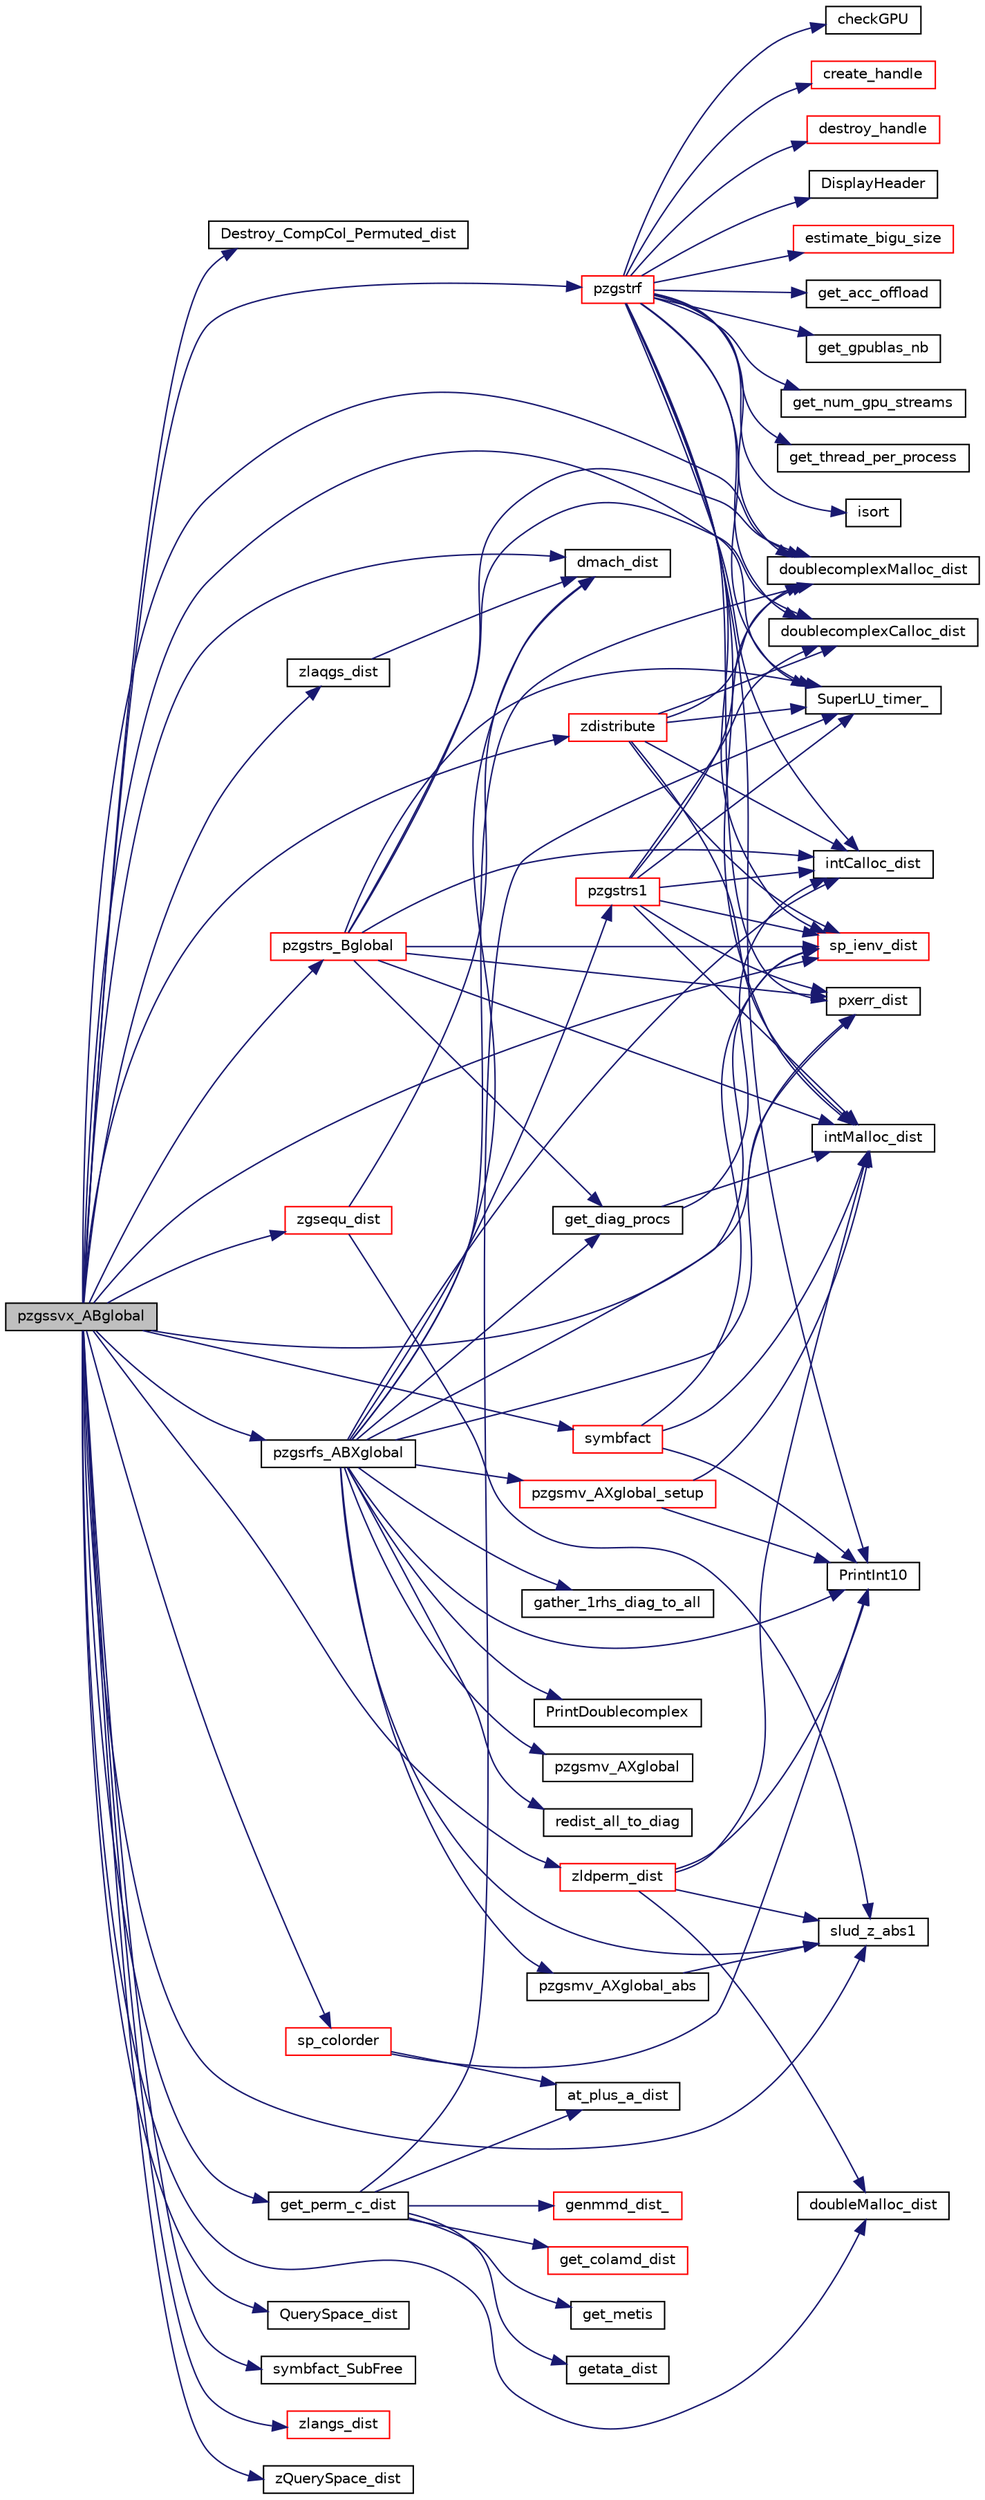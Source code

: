 digraph "pzgssvx_ABglobal"
{
 // LATEX_PDF_SIZE
  edge [fontname="Helvetica",fontsize="10",labelfontname="Helvetica",labelfontsize="10"];
  node [fontname="Helvetica",fontsize="10",shape=record];
  rankdir="LR";
  Node1 [label="pzgssvx_ABglobal",height=0.2,width=0.4,color="black", fillcolor="grey75", style="filled", fontcolor="black",tooltip=" "];
  Node1 -> Node2 [color="midnightblue",fontsize="10",style="solid",fontname="Helvetica"];
  Node2 [label="Destroy_CompCol_Permuted_dist",height=0.2,width=0.4,color="black", fillcolor="white", style="filled",URL="$superlu__defs_8h.html#a658c586f65e61ef7758b72aa81d56a48",tooltip="A is of type Stype==NCP."];
  Node1 -> Node3 [color="midnightblue",fontsize="10",style="solid",fontname="Helvetica"];
  Node3 [label="dmach_dist",height=0.2,width=0.4,color="black", fillcolor="white", style="filled",URL="$dmach__dist_8c.html#a9f1d303ee9a82228d1979f3618c27e85",tooltip=" "];
  Node1 -> Node4 [color="midnightblue",fontsize="10",style="solid",fontname="Helvetica"];
  Node4 [label="doublecomplexMalloc_dist",height=0.2,width=0.4,color="black", fillcolor="white", style="filled",URL="$superlu__zdefs_8h.html#af9c619b6f1f8f20b5bc70551bd10c84a",tooltip=" "];
  Node1 -> Node5 [color="midnightblue",fontsize="10",style="solid",fontname="Helvetica"];
  Node5 [label="doubleMalloc_dist",height=0.2,width=0.4,color="black", fillcolor="white", style="filled",URL="$dmemory__dist_8c.html#a52dc9c97e580c07ec4af763f1755a2ba",tooltip=" "];
  Node1 -> Node6 [color="midnightblue",fontsize="10",style="solid",fontname="Helvetica"];
  Node6 [label="get_perm_c_dist",height=0.2,width=0.4,color="black", fillcolor="white", style="filled",URL="$get__perm__c_8c.html#a04a4ecd61a85915115f4a65295f9c71d",tooltip=" "];
  Node6 -> Node7 [color="midnightblue",fontsize="10",style="solid",fontname="Helvetica"];
  Node7 [label="at_plus_a_dist",height=0.2,width=0.4,color="black", fillcolor="white", style="filled",URL="$get__perm__c_8c.html#a1e2042d3bb873fdfcd157d4494701f39",tooltip=" "];
  Node6 -> Node8 [color="midnightblue",fontsize="10",style="solid",fontname="Helvetica"];
  Node8 [label="genmmd_dist_",height=0.2,width=0.4,color="red", fillcolor="white", style="filled",URL="$mmd_8c.html#ac0691f0442d7e47dbc7cb1debaf78627",tooltip=" "];
  Node6 -> Node14 [color="midnightblue",fontsize="10",style="solid",fontname="Helvetica"];
  Node14 [label="get_colamd_dist",height=0.2,width=0.4,color="red", fillcolor="white", style="filled",URL="$get__perm__c_8c.html#af12d65434457f358529942a33de45ecf",tooltip=" "];
  Node6 -> Node17 [color="midnightblue",fontsize="10",style="solid",fontname="Helvetica"];
  Node17 [label="get_metis",height=0.2,width=0.4,color="black", fillcolor="white", style="filled",URL="$get__perm__c_8c.html#a972249b07ec785423eca8131b8a310fd",tooltip=" "];
  Node6 -> Node18 [color="midnightblue",fontsize="10",style="solid",fontname="Helvetica"];
  Node18 [label="getata_dist",height=0.2,width=0.4,color="black", fillcolor="white", style="filled",URL="$get__perm__c_8c.html#aaf27f8f1b32115f22a3590d494a7add2",tooltip=" "];
  Node6 -> Node19 [color="midnightblue",fontsize="10",style="solid",fontname="Helvetica"];
  Node19 [label="SuperLU_timer_",height=0.2,width=0.4,color="black", fillcolor="white", style="filled",URL="$superlu__timer_8c.html#a0c6777573bbfe81917cd381e0090d355",tooltip=" "];
  Node1 -> Node20 [color="midnightblue",fontsize="10",style="solid",fontname="Helvetica"];
  Node20 [label="pxerr_dist",height=0.2,width=0.4,color="black", fillcolor="white", style="filled",URL="$pxerr__dist_8c.html#a83457ff10ec305ba2d5c47fcb3db3300",tooltip=" "];
  Node1 -> Node21 [color="midnightblue",fontsize="10",style="solid",fontname="Helvetica"];
  Node21 [label="pzgsrfs_ABXglobal",height=0.2,width=0.4,color="black", fillcolor="white", style="filled",URL="$pzgsrfs__ABXglobal_8c.html#abc381d9c3cff4c01c431c94bc99f086b",tooltip=" "];
  Node21 -> Node3 [color="midnightblue",fontsize="10",style="solid",fontname="Helvetica"];
  Node21 -> Node4 [color="midnightblue",fontsize="10",style="solid",fontname="Helvetica"];
  Node21 -> Node22 [color="midnightblue",fontsize="10",style="solid",fontname="Helvetica"];
  Node22 [label="gather_1rhs_diag_to_all",height=0.2,width=0.4,color="black", fillcolor="white", style="filled",URL="$pzgsrfs__ABXglobal_8c.html#a9acf5d8b93b86958b22d2351bda9380a",tooltip=" "];
  Node21 -> Node23 [color="midnightblue",fontsize="10",style="solid",fontname="Helvetica"];
  Node23 [label="get_diag_procs",height=0.2,width=0.4,color="black", fillcolor="white", style="filled",URL="$superlu__defs_8h.html#a7866e1f311fca0837d2c6f9a407ea92f",tooltip=" "];
  Node23 -> Node24 [color="midnightblue",fontsize="10",style="solid",fontname="Helvetica"];
  Node24 [label="intCalloc_dist",height=0.2,width=0.4,color="black", fillcolor="white", style="filled",URL="$memory_8c.html#a6fd91c6883ea8ea94e0ece298e0e46b6",tooltip=" "];
  Node23 -> Node25 [color="midnightblue",fontsize="10",style="solid",fontname="Helvetica"];
  Node25 [label="intMalloc_dist",height=0.2,width=0.4,color="black", fillcolor="white", style="filled",URL="$memory_8c.html#a2c2df35072e313373438cccdb98b885c",tooltip=" "];
  Node21 -> Node24 [color="midnightblue",fontsize="10",style="solid",fontname="Helvetica"];
  Node21 -> Node26 [color="midnightblue",fontsize="10",style="solid",fontname="Helvetica"];
  Node26 [label="PrintDoublecomplex",height=0.2,width=0.4,color="black", fillcolor="white", style="filled",URL="$superlu__zdefs_8h.html#a644f034875ee4d16900267214853b348",tooltip=" "];
  Node21 -> Node27 [color="midnightblue",fontsize="10",style="solid",fontname="Helvetica"];
  Node27 [label="PrintInt10",height=0.2,width=0.4,color="black", fillcolor="white", style="filled",URL="$superlu__defs_8h.html#ab03f0fccabf0c7a84b0e2c99c2988809",tooltip=" "];
  Node21 -> Node20 [color="midnightblue",fontsize="10",style="solid",fontname="Helvetica"];
  Node21 -> Node28 [color="midnightblue",fontsize="10",style="solid",fontname="Helvetica"];
  Node28 [label="pzgsmv_AXglobal",height=0.2,width=0.4,color="black", fillcolor="white", style="filled",URL="$pzgsmv__AXglobal_8c.html#aeeccbf949495bfe54acf6ecafff10735",tooltip=" "];
  Node21 -> Node29 [color="midnightblue",fontsize="10",style="solid",fontname="Helvetica"];
  Node29 [label="pzgsmv_AXglobal_abs",height=0.2,width=0.4,color="black", fillcolor="white", style="filled",URL="$pzgsmv__AXglobal_8c.html#ad8b5a457e800ed6663678cf317398f0b",tooltip=" "];
  Node29 -> Node30 [color="midnightblue",fontsize="10",style="solid",fontname="Helvetica"];
  Node30 [label="slud_z_abs1",height=0.2,width=0.4,color="black", fillcolor="white", style="filled",URL="$dcomplex_8h.html#a4984d4ed64c9f03d82a7ac0421146576",tooltip=" "];
  Node21 -> Node31 [color="midnightblue",fontsize="10",style="solid",fontname="Helvetica"];
  Node31 [label="pzgsmv_AXglobal_setup",height=0.2,width=0.4,color="red", fillcolor="white", style="filled",URL="$pzgsmv__AXglobal_8c.html#a3dc83244807a7f1eca419f35aa2891a7",tooltip=" "];
  Node31 -> Node25 [color="midnightblue",fontsize="10",style="solid",fontname="Helvetica"];
  Node31 -> Node27 [color="midnightblue",fontsize="10",style="solid",fontname="Helvetica"];
  Node21 -> Node34 [color="midnightblue",fontsize="10",style="solid",fontname="Helvetica"];
  Node34 [label="pzgstrs1",height=0.2,width=0.4,color="red", fillcolor="white", style="filled",URL="$pzgstrs1_8c.html#a672ffc1d92392aebf3adb6c2f311f1c9",tooltip=" "];
  Node34 -> Node35 [color="midnightblue",fontsize="10",style="solid",fontname="Helvetica"];
  Node35 [label="doublecomplexCalloc_dist",height=0.2,width=0.4,color="black", fillcolor="white", style="filled",URL="$superlu__zdefs_8h.html#a73ec16b422f816d2c9a5c2c34fb6a4c1",tooltip=" "];
  Node34 -> Node4 [color="midnightblue",fontsize="10",style="solid",fontname="Helvetica"];
  Node34 -> Node24 [color="midnightblue",fontsize="10",style="solid",fontname="Helvetica"];
  Node34 -> Node25 [color="midnightblue",fontsize="10",style="solid",fontname="Helvetica"];
  Node34 -> Node20 [color="midnightblue",fontsize="10",style="solid",fontname="Helvetica"];
  Node34 -> Node38 [color="midnightblue",fontsize="10",style="solid",fontname="Helvetica"];
  Node38 [label="sp_ienv_dist",height=0.2,width=0.4,color="red", fillcolor="white", style="filled",URL="$SRC_2sp__ienv_8c.html#a004725eb174f73ba121db829451a8e8c",tooltip=" "];
  Node34 -> Node19 [color="midnightblue",fontsize="10",style="solid",fontname="Helvetica"];
  Node21 -> Node44 [color="midnightblue",fontsize="10",style="solid",fontname="Helvetica"];
  Node44 [label="redist_all_to_diag",height=0.2,width=0.4,color="black", fillcolor="white", style="filled",URL="$pzgsrfs__ABXglobal_8c.html#a2a8998f83131de02cc6fce9d191048bd",tooltip=" "];
  Node21 -> Node30 [color="midnightblue",fontsize="10",style="solid",fontname="Helvetica"];
  Node21 -> Node38 [color="midnightblue",fontsize="10",style="solid",fontname="Helvetica"];
  Node1 -> Node45 [color="midnightblue",fontsize="10",style="solid",fontname="Helvetica"];
  Node45 [label="pzgstrf",height=0.2,width=0.4,color="red", fillcolor="white", style="filled",URL="$pzgstrf_8c.html#ab55f41f34cfb8ffeac9a523f4c75d8e3",tooltip=" "];
  Node45 -> Node46 [color="midnightblue",fontsize="10",style="solid",fontname="Helvetica"];
  Node46 [label="checkGPU",height=0.2,width=0.4,color="black", fillcolor="white", style="filled",URL="$gpu__api__utils_8c.html#af8ca70316086ecfe46b3dd727da84ec5",tooltip=" "];
  Node45 -> Node47 [color="midnightblue",fontsize="10",style="solid",fontname="Helvetica"];
  Node47 [label="create_handle",height=0.2,width=0.4,color="red", fillcolor="white", style="filled",URL="$gpu__api__utils_8c.html#a83b373602c3ff4623ba976cb53312e6a",tooltip=" "];
  Node45 -> Node50 [color="midnightblue",fontsize="10",style="solid",fontname="Helvetica"];
  Node50 [label="destroy_handle",height=0.2,width=0.4,color="red", fillcolor="white", style="filled",URL="$gpu__api__utils_8c.html#a1bbae1a9844a9cf37e1513dd2bc87771",tooltip=" "];
  Node45 -> Node51 [color="midnightblue",fontsize="10",style="solid",fontname="Helvetica"];
  Node51 [label="DisplayHeader",height=0.2,width=0.4,color="black", fillcolor="white", style="filled",URL="$gpu__api__utils_8c.html#a6c3c37c60f48772ed93ef51a142f0dc8",tooltip=" "];
  Node45 -> Node35 [color="midnightblue",fontsize="10",style="solid",fontname="Helvetica"];
  Node45 -> Node4 [color="midnightblue",fontsize="10",style="solid",fontname="Helvetica"];
  Node45 -> Node52 [color="midnightblue",fontsize="10",style="solid",fontname="Helvetica"];
  Node52 [label="estimate_bigu_size",height=0.2,width=0.4,color="red", fillcolor="white", style="filled",URL="$superlu__defs_8h.html#af7e8f819d9bed22cbecb03cf727fb434",tooltip=" "];
  Node45 -> Node55 [color="midnightblue",fontsize="10",style="solid",fontname="Helvetica"];
  Node55 [label="get_acc_offload",height=0.2,width=0.4,color="black", fillcolor="white", style="filled",URL="$sec__structs_8c.html#a814716ba8d91ab086ba980485236c7ac",tooltip=" "];
  Node45 -> Node56 [color="midnightblue",fontsize="10",style="solid",fontname="Helvetica"];
  Node56 [label="get_gpublas_nb",height=0.2,width=0.4,color="black", fillcolor="white", style="filled",URL="$superlu__defs_8h.html#a274f9177c826ef5d29906f5a1e327a62",tooltip=" "];
  Node45 -> Node57 [color="midnightblue",fontsize="10",style="solid",fontname="Helvetica"];
  Node57 [label="get_num_gpu_streams",height=0.2,width=0.4,color="black", fillcolor="white", style="filled",URL="$superlu__defs_8h.html#a8cd3d03b82d669362c74543806f508c1",tooltip=" "];
  Node45 -> Node58 [color="midnightblue",fontsize="10",style="solid",fontname="Helvetica"];
  Node58 [label="get_thread_per_process",height=0.2,width=0.4,color="black", fillcolor="white", style="filled",URL="$superlu__defs_8h.html#adcdf567c06e188716a38fd627e249dfc",tooltip=" "];
  Node45 -> Node24 [color="midnightblue",fontsize="10",style="solid",fontname="Helvetica"];
  Node45 -> Node25 [color="midnightblue",fontsize="10",style="solid",fontname="Helvetica"];
  Node45 -> Node59 [color="midnightblue",fontsize="10",style="solid",fontname="Helvetica"];
  Node59 [label="isort",height=0.2,width=0.4,color="black", fillcolor="white", style="filled",URL="$pzgstrf_8c.html#ae49ca981f76b92c21b95afe1f7545ed7",tooltip=" "];
  Node45 -> Node27 [color="midnightblue",fontsize="10",style="solid",fontname="Helvetica"];
  Node45 -> Node20 [color="midnightblue",fontsize="10",style="solid",fontname="Helvetica"];
  Node45 -> Node38 [color="midnightblue",fontsize="10",style="solid",fontname="Helvetica"];
  Node45 -> Node19 [color="midnightblue",fontsize="10",style="solid",fontname="Helvetica"];
  Node1 -> Node78 [color="midnightblue",fontsize="10",style="solid",fontname="Helvetica"];
  Node78 [label="pzgstrs_Bglobal",height=0.2,width=0.4,color="red", fillcolor="white", style="filled",URL="$pzgstrs__Bglobal_8c.html#a6baf33b6f4e8a88f1cdaf2eedfc5f471",tooltip=" "];
  Node78 -> Node35 [color="midnightblue",fontsize="10",style="solid",fontname="Helvetica"];
  Node78 -> Node4 [color="midnightblue",fontsize="10",style="solid",fontname="Helvetica"];
  Node78 -> Node23 [color="midnightblue",fontsize="10",style="solid",fontname="Helvetica"];
  Node78 -> Node24 [color="midnightblue",fontsize="10",style="solid",fontname="Helvetica"];
  Node78 -> Node25 [color="midnightblue",fontsize="10",style="solid",fontname="Helvetica"];
  Node78 -> Node20 [color="midnightblue",fontsize="10",style="solid",fontname="Helvetica"];
  Node78 -> Node38 [color="midnightblue",fontsize="10",style="solid",fontname="Helvetica"];
  Node78 -> Node19 [color="midnightblue",fontsize="10",style="solid",fontname="Helvetica"];
  Node1 -> Node80 [color="midnightblue",fontsize="10",style="solid",fontname="Helvetica"];
  Node80 [label="QuerySpace_dist",height=0.2,width=0.4,color="black", fillcolor="white", style="filled",URL="$memory_8c.html#a8413ce1e40449eb9066b27bf5f01f200",tooltip=" "];
  Node1 -> Node30 [color="midnightblue",fontsize="10",style="solid",fontname="Helvetica"];
  Node1 -> Node81 [color="midnightblue",fontsize="10",style="solid",fontname="Helvetica"];
  Node81 [label="sp_colorder",height=0.2,width=0.4,color="red", fillcolor="white", style="filled",URL="$sp__colorder_8c.html#a6ad60314d2dc47dad994c8c9d30a47c1",tooltip=" "];
  Node81 -> Node7 [color="midnightblue",fontsize="10",style="solid",fontname="Helvetica"];
  Node81 -> Node27 [color="midnightblue",fontsize="10",style="solid",fontname="Helvetica"];
  Node1 -> Node38 [color="midnightblue",fontsize="10",style="solid",fontname="Helvetica"];
  Node1 -> Node19 [color="midnightblue",fontsize="10",style="solid",fontname="Helvetica"];
  Node1 -> Node93 [color="midnightblue",fontsize="10",style="solid",fontname="Helvetica"];
  Node93 [label="symbfact",height=0.2,width=0.4,color="red", fillcolor="white", style="filled",URL="$superlu__defs_8h.html#a6eab617d12e74f9eb0b550d9bf2f9029",tooltip=" "];
  Node93 -> Node25 [color="midnightblue",fontsize="10",style="solid",fontname="Helvetica"];
  Node93 -> Node27 [color="midnightblue",fontsize="10",style="solid",fontname="Helvetica"];
  Node93 -> Node38 [color="midnightblue",fontsize="10",style="solid",fontname="Helvetica"];
  Node1 -> Node112 [color="midnightblue",fontsize="10",style="solid",fontname="Helvetica"];
  Node112 [label="symbfact_SubFree",height=0.2,width=0.4,color="black", fillcolor="white", style="filled",URL="$memory_8c.html#aa6a5c344f09e96ecf0568ee0f8501898",tooltip=" "];
  Node1 -> Node113 [color="midnightblue",fontsize="10",style="solid",fontname="Helvetica"];
  Node113 [label="zdistribute",height=0.2,width=0.4,color="red", fillcolor="white", style="filled",URL="$superlu__zdefs_8h.html#a16770a1ff7516906c65131b5ce86a8ec",tooltip=" "];
  Node113 -> Node35 [color="midnightblue",fontsize="10",style="solid",fontname="Helvetica"];
  Node113 -> Node4 [color="midnightblue",fontsize="10",style="solid",fontname="Helvetica"];
  Node113 -> Node24 [color="midnightblue",fontsize="10",style="solid",fontname="Helvetica"];
  Node113 -> Node25 [color="midnightblue",fontsize="10",style="solid",fontname="Helvetica"];
  Node113 -> Node38 [color="midnightblue",fontsize="10",style="solid",fontname="Helvetica"];
  Node113 -> Node19 [color="midnightblue",fontsize="10",style="solid",fontname="Helvetica"];
  Node1 -> Node122 [color="midnightblue",fontsize="10",style="solid",fontname="Helvetica"];
  Node122 [label="zgsequ_dist",height=0.2,width=0.4,color="red", fillcolor="white", style="filled",URL="$superlu__zdefs_8h.html#aacc1aef1c01a124f816911677e30b22b",tooltip=" "];
  Node122 -> Node3 [color="midnightblue",fontsize="10",style="solid",fontname="Helvetica"];
  Node122 -> Node30 [color="midnightblue",fontsize="10",style="solid",fontname="Helvetica"];
  Node1 -> Node123 [color="midnightblue",fontsize="10",style="solid",fontname="Helvetica"];
  Node123 [label="zlangs_dist",height=0.2,width=0.4,color="red", fillcolor="white", style="filled",URL="$superlu__zdefs_8h.html#ac91496d59ced51040daa96535d6960ba",tooltip=" "];
  Node1 -> Node125 [color="midnightblue",fontsize="10",style="solid",fontname="Helvetica"];
  Node125 [label="zlaqgs_dist",height=0.2,width=0.4,color="black", fillcolor="white", style="filled",URL="$superlu__zdefs_8h.html#a167af0976c0c0bec948ae36b844a25bc",tooltip=" "];
  Node125 -> Node3 [color="midnightblue",fontsize="10",style="solid",fontname="Helvetica"];
  Node1 -> Node126 [color="midnightblue",fontsize="10",style="solid",fontname="Helvetica"];
  Node126 [label="zldperm_dist",height=0.2,width=0.4,color="red", fillcolor="white", style="filled",URL="$superlu__zdefs_8h.html#a78f0a13982d24c8c2da77cbfdf7ff86a",tooltip=" "];
  Node126 -> Node5 [color="midnightblue",fontsize="10",style="solid",fontname="Helvetica"];
  Node126 -> Node25 [color="midnightblue",fontsize="10",style="solid",fontname="Helvetica"];
  Node126 -> Node27 [color="midnightblue",fontsize="10",style="solid",fontname="Helvetica"];
  Node126 -> Node30 [color="midnightblue",fontsize="10",style="solid",fontname="Helvetica"];
  Node1 -> Node129 [color="midnightblue",fontsize="10",style="solid",fontname="Helvetica"];
  Node129 [label="zQuerySpace_dist",height=0.2,width=0.4,color="black", fillcolor="white", style="filled",URL="$superlu__zdefs_8h.html#a4964feab275b17a31b9774d750301500",tooltip=" "];
}

